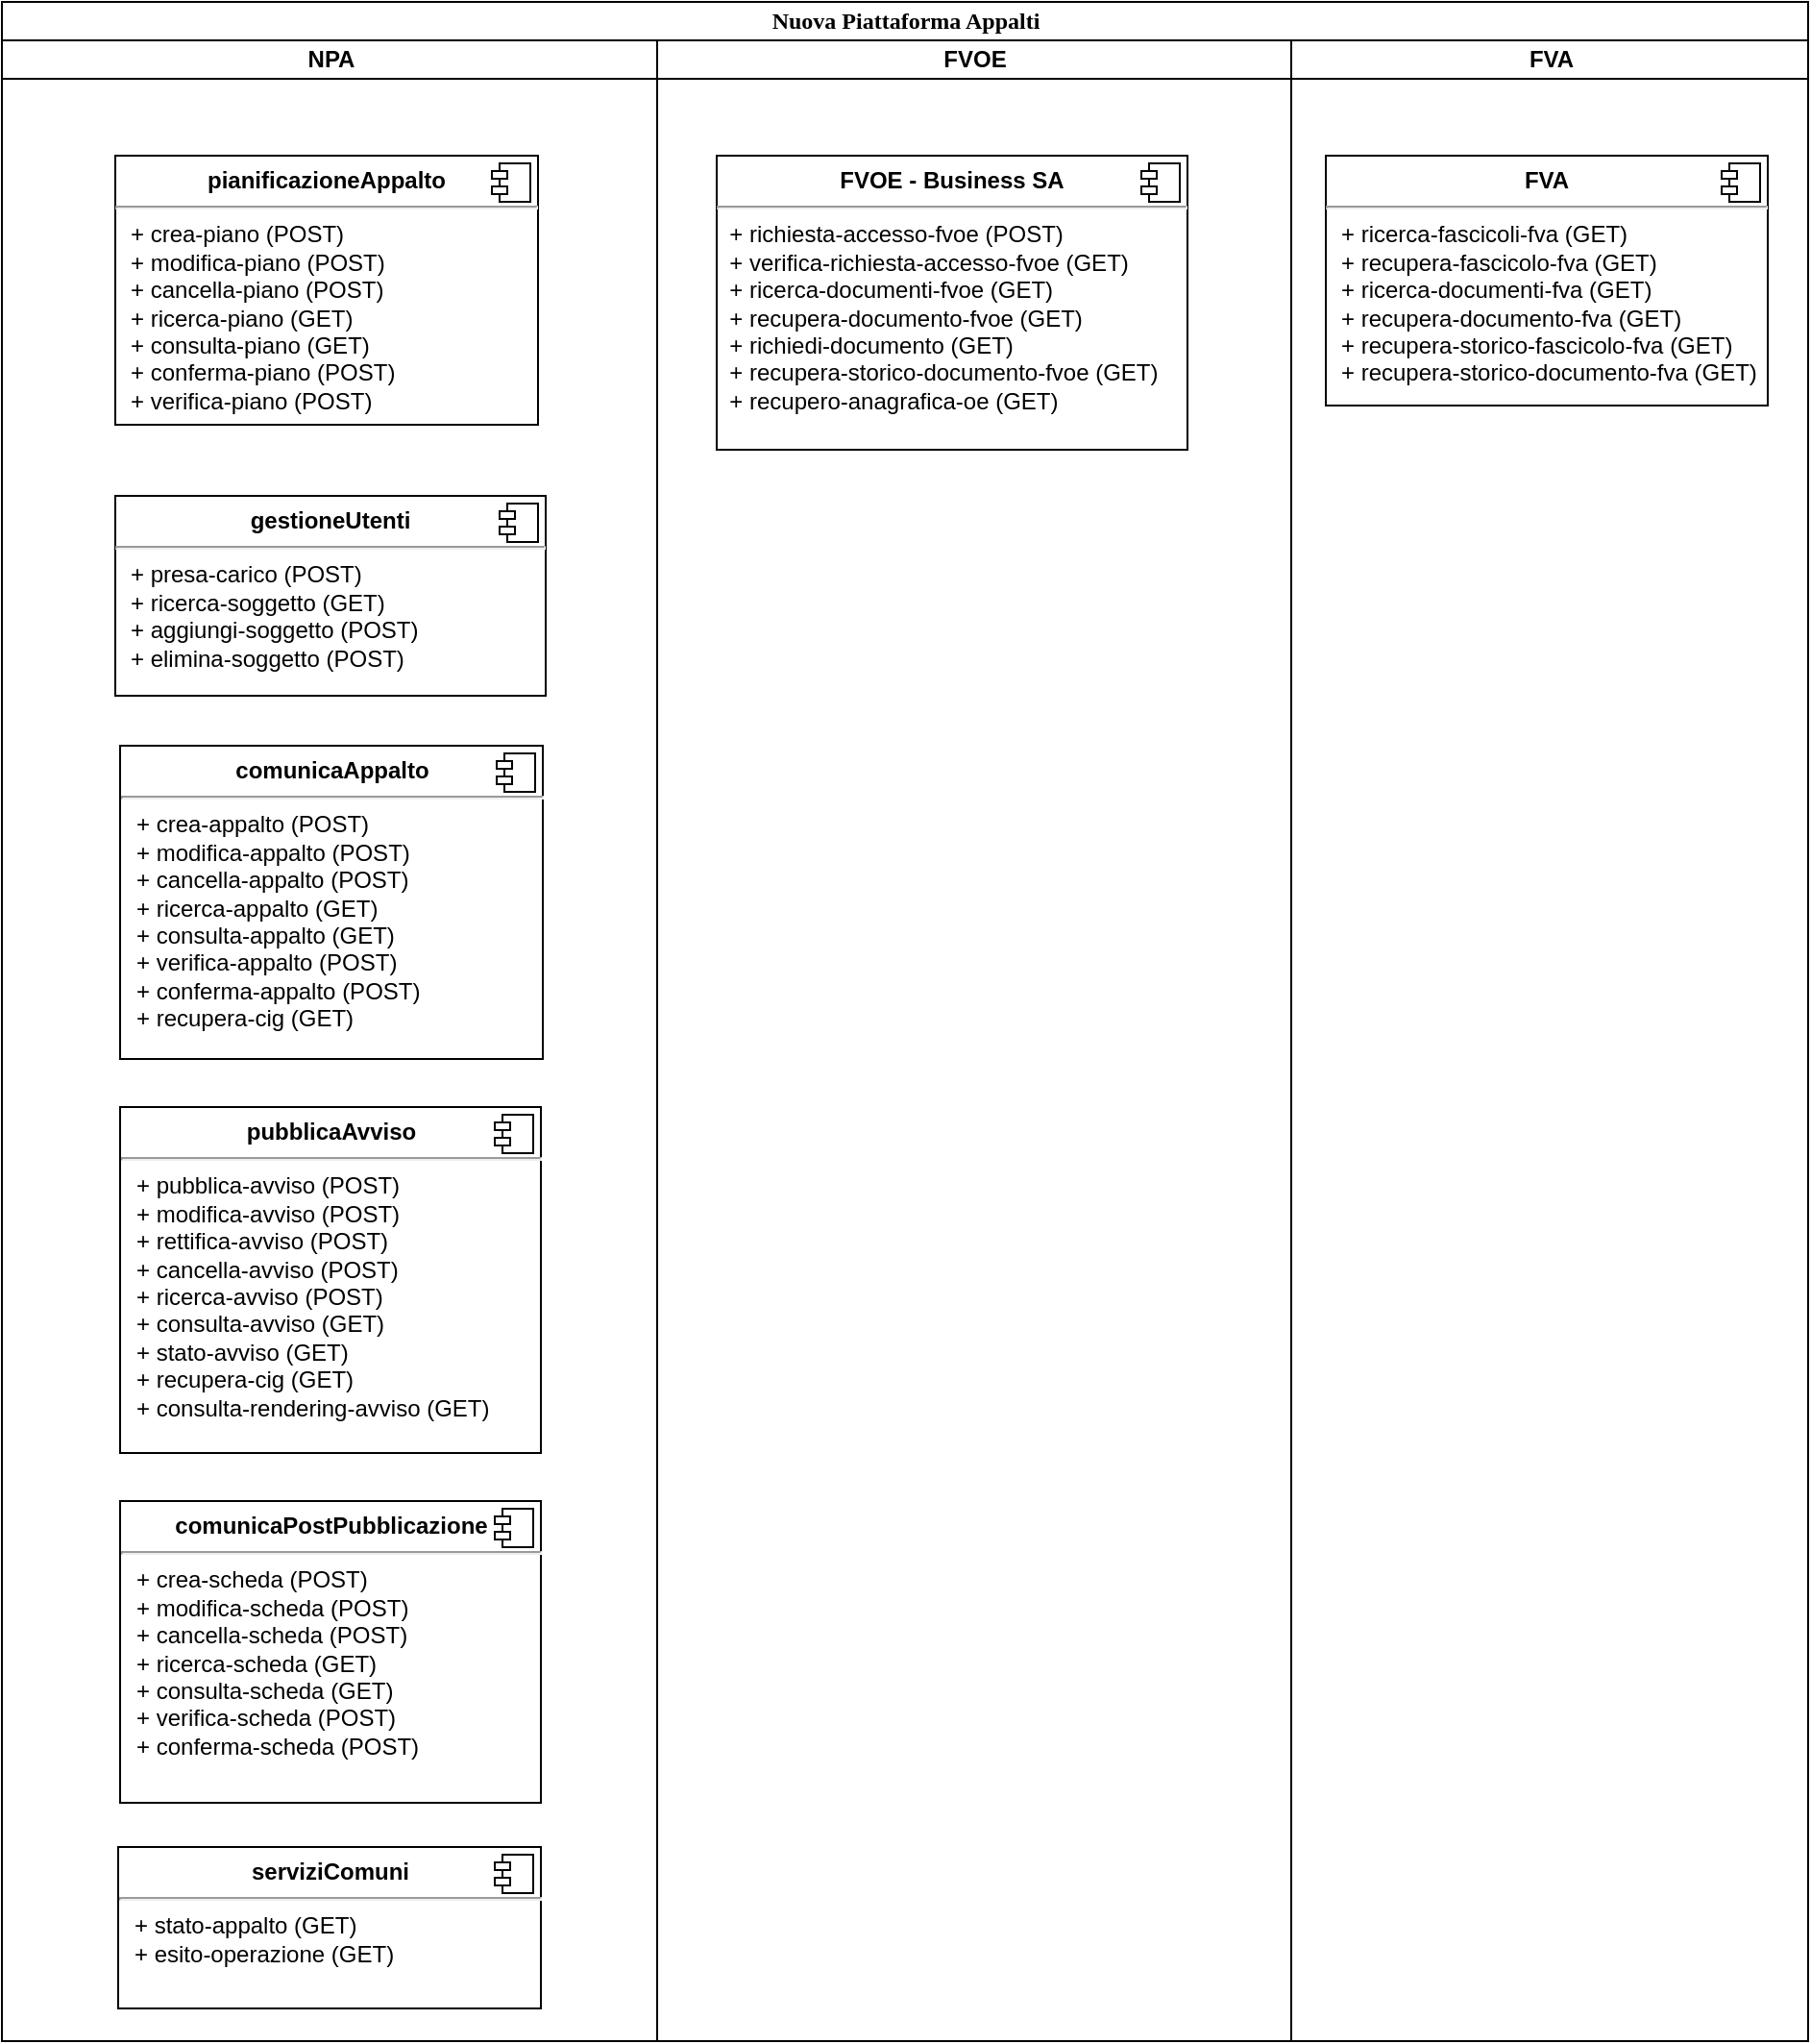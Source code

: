<mxfile version="20.8.10" type="device"><diagram name="Diagramma di contesto servizi esposti" id="V3p7Cl0ZjlEBznZd9UlH"><mxGraphModel dx="1784" dy="611" grid="0" gridSize="10" guides="1" tooltips="1" connect="1" arrows="1" fold="1" page="1" pageScale="1" pageWidth="850" pageHeight="1100" math="0" shadow="0"><root><mxCell id="0"/><mxCell id="1" parent="0"/><mxCell id="JInAWHll1wEWlAwUuyvf-1" value="Nuova Piattaforma Appalti" style="swimlane;html=1;childLayout=stackLayout;startSize=20;rounded=0;shadow=0;comic=0;labelBackgroundColor=none;strokeWidth=1;fontFamily=Verdana;fontSize=12;align=center;" parent="1" vertex="1"><mxGeometry x="-393" y="31" width="940" height="1061" as="geometry"><mxRectangle x="-360" y="140" width="70" height="30" as="alternateBounds"/></mxGeometry></mxCell><mxCell id="JInAWHll1wEWlAwUuyvf-2" value="NPA" style="swimlane;html=1;startSize=20;strokeColor=#000000;" parent="JInAWHll1wEWlAwUuyvf-1" vertex="1"><mxGeometry y="20" width="341" height="1041" as="geometry"><mxRectangle y="20" width="40" height="1114" as="alternateBounds"/></mxGeometry></mxCell><mxCell id="JInAWHll1wEWlAwUuyvf-3" value="&lt;p style=&quot;margin:0px;margin-top:6px;text-align:center;&quot;&gt;&lt;b&gt;comunicaAppalto&lt;/b&gt;&lt;/p&gt;&lt;hr&gt;&lt;p style=&quot;margin:0px;margin-left:8px;&quot;&gt;+ crea-appalto (POST)&lt;/p&gt;&lt;p style=&quot;margin:0px;margin-left:8px;&quot;&gt;+ modifica-appalto (POST)&lt;/p&gt;&lt;p style=&quot;margin:0px;margin-left:8px;&quot;&gt;+ cancella-appalto (POST)&lt;/p&gt;&lt;p style=&quot;margin:0px;margin-left:8px;&quot;&gt;+ ricerca-appalto (GET)&lt;br&gt;+ consulta-appalto (GET)&lt;/p&gt;&lt;p style=&quot;margin:0px;margin-left:8px;&quot;&gt;+ verifica-appalto (POST)&lt;/p&gt;&lt;p style=&quot;margin: 0px 0px 0px 8px;&quot;&gt;+ conferma-appalto (POST)&lt;/p&gt;&lt;p style=&quot;margin: 0px 0px 0px 8px;&quot;&gt;+ recupera-cig (GET)&lt;/p&gt;&lt;p style=&quot;margin:0px;margin-left:8px;&quot;&gt;&lt;br&gt;&lt;/p&gt;" style="align=left;overflow=fill;html=1;dropTarget=0;" parent="JInAWHll1wEWlAwUuyvf-2" vertex="1"><mxGeometry x="61.5" y="367" width="220" height="163" as="geometry"/></mxCell><mxCell id="JInAWHll1wEWlAwUuyvf-4" value="" style="shape=component;jettyWidth=8;jettyHeight=4;" parent="JInAWHll1wEWlAwUuyvf-3" vertex="1"><mxGeometry x="1" width="20" height="20" relative="1" as="geometry"><mxPoint x="-24" y="4" as="offset"/></mxGeometry></mxCell><mxCell id="JInAWHll1wEWlAwUuyvf-5" value="&lt;p style=&quot;margin:0px;margin-top:6px;text-align:center;&quot;&gt;&lt;b&gt;comunicaPostPubblicazione&lt;/b&gt;&lt;/p&gt;&lt;hr&gt;&lt;p style=&quot;border-color: var(--border-color); margin: 0px 0px 0px 8px;&quot;&gt;+ crea-scheda (POST)&lt;/p&gt;&lt;p style=&quot;border-color: var(--border-color); margin: 0px 0px 0px 8px;&quot;&gt;+ modifica-scheda (POST)&lt;/p&gt;&lt;p style=&quot;border-color: var(--border-color); margin: 0px 0px 0px 8px;&quot;&gt;+ cancella-scheda (POST)&lt;/p&gt;&lt;p style=&quot;border-color: var(--border-color); margin: 0px 0px 0px 8px;&quot;&gt;+ ricerca-scheda (GET)&lt;br style=&quot;border-color: var(--border-color);&quot;&gt;+ consulta-scheda (GET)&lt;/p&gt;&lt;p style=&quot;border-color: var(--border-color); margin: 0px 0px 0px 8px;&quot;&gt;&lt;span style=&quot;background-color: initial;&quot;&gt;+ verifica-scheda (POST)&lt;/span&gt;&lt;br&gt;&lt;/p&gt;&lt;p style=&quot;border-color: var(--border-color); margin: 0px 0px 0px 8px;&quot;&gt;+ conferma-scheda (POST)&lt;/p&gt;&lt;p style=&quot;border-color: var(--border-color); margin: 0px 0px 0px 8px;&quot;&gt;&lt;br&gt;&lt;/p&gt;" style="align=left;overflow=fill;html=1;dropTarget=0;" parent="JInAWHll1wEWlAwUuyvf-2" vertex="1"><mxGeometry x="61.5" y="760" width="219" height="157" as="geometry"/></mxCell><mxCell id="JInAWHll1wEWlAwUuyvf-6" value="" style="shape=component;jettyWidth=8;jettyHeight=4;" parent="JInAWHll1wEWlAwUuyvf-5" vertex="1"><mxGeometry x="1" width="20" height="20" relative="1" as="geometry"><mxPoint x="-24" y="4" as="offset"/></mxGeometry></mxCell><mxCell id="JInAWHll1wEWlAwUuyvf-7" value="&lt;p style=&quot;margin:0px;margin-top:6px;text-align:center;&quot;&gt;&lt;b&gt;pianificazioneAppalto&lt;/b&gt;&lt;/p&gt;&lt;hr&gt;&lt;p style=&quot;border-color: var(--border-color); margin: 0px 0px 0px 8px;&quot;&gt;+ crea-piano (POST)&lt;/p&gt;&lt;p style=&quot;border-color: var(--border-color); margin: 0px 0px 0px 8px;&quot;&gt;+ modifica-piano (POST)&lt;/p&gt;&lt;p style=&quot;border-color: var(--border-color); margin: 0px 0px 0px 8px;&quot;&gt;+ cancella-piano (POST)&lt;/p&gt;&lt;p style=&quot;border-color: var(--border-color); margin: 0px 0px 0px 8px;&quot;&gt;+ ricerca-piano (GET)&lt;br style=&quot;border-color: var(--border-color);&quot;&gt;+ consulta-piano (GET)&lt;/p&gt;&lt;p style=&quot;border-color: var(--border-color); margin: 0px 0px 0px 8px;&quot;&gt;+ conferma-piano (POST)&lt;br style=&quot;border-color: var(--border-color);&quot;&gt;&lt;/p&gt;&lt;p style=&quot;border-color: var(--border-color); margin: 0px 0px 0px 8px;&quot;&gt;+ verifica-piano (POST)&lt;/p&gt;&lt;p style=&quot;border-color: var(--border-color); margin: 0px 0px 0px 8px;&quot;&gt;&lt;br&gt;&lt;/p&gt;&lt;p style=&quot;border-color: var(--border-color); margin: 0px 0px 0px 8px;&quot;&gt;&lt;br style=&quot;border-color: var(--border-color);&quot;&gt;&lt;/p&gt;" style="align=left;overflow=fill;html=1;dropTarget=0;" parent="JInAWHll1wEWlAwUuyvf-2" vertex="1"><mxGeometry x="59" y="60" width="220" height="140" as="geometry"/></mxCell><mxCell id="JInAWHll1wEWlAwUuyvf-8" value="" style="shape=component;jettyWidth=8;jettyHeight=4;" parent="JInAWHll1wEWlAwUuyvf-7" vertex="1"><mxGeometry x="1" width="20" height="20" relative="1" as="geometry"><mxPoint x="-24" y="4" as="offset"/></mxGeometry></mxCell><mxCell id="JInAWHll1wEWlAwUuyvf-9" value="&lt;p style=&quot;margin:0px;margin-top:6px;text-align:center;&quot;&gt;&lt;b&gt;pubblicaAvviso&lt;/b&gt;&lt;/p&gt;&lt;hr&gt;&lt;p style=&quot;border-color: var(--border-color); margin: 0px 0px 0px 8px;&quot;&gt;&lt;span style=&quot;background-color: initial;&quot;&gt;+ pubblica-avviso (POST)&lt;/span&gt;&lt;/p&gt;&lt;p style=&quot;border-color: var(--border-color); margin: 0px 0px 0px 8px;&quot;&gt;&lt;font style=&quot;border-color: var(--border-color); background-color: rgb(255, 255, 255);&quot;&gt;+ modifica-avviso (POST)&lt;/font&gt;&lt;/p&gt;&lt;p style=&quot;border-color: var(--border-color); margin: 0px 0px 0px 8px;&quot;&gt;&lt;font style=&quot;border-color: var(--border-color); background-color: rgb(255, 255, 255);&quot;&gt;+ rettifica-avviso (POST)&lt;/font&gt;&lt;/p&gt;&lt;p style=&quot;border-color: var(--border-color); margin: 0px 0px 0px 8px;&quot;&gt;&lt;font style=&quot;border-color: var(--border-color); background-color: rgb(255, 255, 255);&quot;&gt;+ cancella-avviso (POST)&lt;/font&gt;&lt;/p&gt;&lt;p style=&quot;border-color: var(--border-color); margin: 0px 0px 0px 8px;&quot;&gt;+ ricerca-avviso (POST)&lt;br style=&quot;border-color: var(--border-color);&quot;&gt;&lt;/p&gt;&lt;p style=&quot;border-color: var(--border-color); margin: 0px 0px 0px 8px;&quot;&gt;+ consulta-avviso (GET)&lt;/p&gt;&lt;p style=&quot;border-color: var(--border-color); margin: 0px 0px 0px 8px;&quot;&gt;+ stato-avviso (GET)&lt;/p&gt;&lt;p style=&quot;border-color: var(--border-color); margin: 0px 0px 0px 8px;&quot;&gt;+ recupera-cig (GET)&lt;br&gt;&lt;/p&gt;&lt;p style=&quot;border-color: var(--border-color); margin: 0px 0px 0px 8px;&quot;&gt;+ consulta-rendering-avviso (GET)&lt;/p&gt;" style="align=left;overflow=fill;html=1;dropTarget=0;" parent="JInAWHll1wEWlAwUuyvf-2" vertex="1"><mxGeometry x="61.5" y="555" width="219" height="180" as="geometry"/></mxCell><mxCell id="JInAWHll1wEWlAwUuyvf-10" value="" style="shape=component;jettyWidth=8;jettyHeight=4;" parent="JInAWHll1wEWlAwUuyvf-9" vertex="1"><mxGeometry x="1" width="20" height="20" relative="1" as="geometry"><mxPoint x="-24" y="4" as="offset"/></mxGeometry></mxCell><mxCell id="JInAWHll1wEWlAwUuyvf-11" value="&lt;p style=&quot;margin:0px;margin-top:6px;text-align:center;&quot;&gt;&lt;b&gt;serviziComuni&lt;/b&gt;&lt;/p&gt;&lt;hr&gt;&lt;p style=&quot;border-color: var(--border-color); margin: 0px 0px 0px 8px;&quot;&gt;&lt;span style=&quot;background-color: initial;&quot;&gt;+ stato-appalto (GET)&lt;/span&gt;&lt;br&gt;&lt;/p&gt;&lt;p style=&quot;border-color: var(--border-color); margin: 0px 0px 0px 8px;&quot;&gt;+ esito-operazione (GET)&lt;/p&gt;&lt;p style=&quot;border-color: var(--border-color); margin: 0px 0px 0px 8px;&quot;&gt;&lt;br&gt;&lt;/p&gt;&lt;p style=&quot;border-color: var(--border-color); margin: 0px 0px 0px 8px;&quot;&gt;&lt;br&gt;&lt;/p&gt;&lt;p style=&quot;border-color: var(--border-color); margin: 0px 0px 0px 8px;&quot;&gt;&lt;br style=&quot;border-color: var(--border-color);&quot;&gt;&lt;/p&gt;" style="align=left;overflow=fill;html=1;dropTarget=0;" parent="JInAWHll1wEWlAwUuyvf-2" vertex="1"><mxGeometry x="60.5" y="940" width="220" height="84" as="geometry"/></mxCell><mxCell id="JInAWHll1wEWlAwUuyvf-12" value="" style="shape=component;jettyWidth=8;jettyHeight=4;" parent="JInAWHll1wEWlAwUuyvf-11" vertex="1"><mxGeometry x="1" width="20" height="20" relative="1" as="geometry"><mxPoint x="-24" y="4" as="offset"/></mxGeometry></mxCell><mxCell id="JInAWHll1wEWlAwUuyvf-13" value="&lt;p style=&quot;margin:0px;margin-top:6px;text-align:center;&quot;&gt;&lt;b&gt;gestioneUtenti&lt;/b&gt;&lt;br&gt;&lt;/p&gt;&lt;hr&gt;&lt;p style=&quot;border-color: var(--border-color); margin: 0px 0px 0px 8px;&quot;&gt;&lt;span style=&quot;background-color: initial;&quot;&gt;+ presa-carico (POST)&lt;/span&gt;&lt;br&gt;&lt;/p&gt;&lt;p style=&quot;border-color: var(--border-color); margin: 0px 0px 0px 8px;&quot;&gt;+ ricerca-soggetto (GET)&lt;/p&gt;&lt;p style=&quot;border-color: var(--border-color); margin: 0px 0px 0px 8px;&quot;&gt;+&amp;nbsp;aggiungi-soggetto (POST)&lt;/p&gt;&lt;p style=&quot;border-color: var(--border-color); margin: 0px 0px 0px 8px;&quot;&gt;+ elimina-soggetto (&lt;span style=&quot;background-color: initial;&quot;&gt;POST)&lt;/span&gt;&lt;/p&gt;&lt;p style=&quot;border-color: var(--border-color); margin: 0px 0px 0px 8px;&quot;&gt;&lt;br style=&quot;border-color: var(--border-color);&quot;&gt;&lt;/p&gt;" style="align=left;overflow=fill;html=1;dropTarget=0;" parent="JInAWHll1wEWlAwUuyvf-2" vertex="1"><mxGeometry x="59" y="237" width="224" height="104" as="geometry"/></mxCell><mxCell id="JInAWHll1wEWlAwUuyvf-14" value="" style="shape=component;jettyWidth=8;jettyHeight=4;" parent="JInAWHll1wEWlAwUuyvf-13" vertex="1"><mxGeometry x="1" width="20" height="20" relative="1" as="geometry"><mxPoint x="-24" y="4" as="offset"/></mxGeometry></mxCell><mxCell id="JInAWHll1wEWlAwUuyvf-15" value="FVOE" style="swimlane;html=1;startSize=20;" parent="JInAWHll1wEWlAwUuyvf-1" vertex="1"><mxGeometry x="341" y="20" width="330" height="1041" as="geometry"><mxRectangle x="341" y="20" width="40" height="1114" as="alternateBounds"/></mxGeometry></mxCell><mxCell id="JInAWHll1wEWlAwUuyvf-16" value="&lt;p style=&quot;margin:0px;margin-top:6px;text-align:center;&quot;&gt;&lt;b&gt;FVOE - Business SA&lt;/b&gt;&lt;/p&gt;&lt;hr&gt;&amp;nbsp; +&amp;nbsp;&lt;span style=&quot;background-color: initial;&quot;&gt;richiesta-accesso-fvoe (POST)&lt;br&gt;&amp;nbsp; + verifica-richiesta-accesso-fvoe (GET)&lt;br&gt;&lt;/span&gt;&lt;span style=&quot;background-color: initial;&quot;&gt;&amp;nbsp; + ricerca-documenti-fvoe (GET)&lt;br&gt;&lt;/span&gt;&amp;nbsp; +&amp;nbsp;&lt;span style=&quot;background-color: initial;&quot;&gt;recupera-documento-fvoe (GET)&lt;br&gt;&lt;/span&gt;&amp;nbsp; +&amp;nbsp;&lt;span style=&quot;background-color: initial;&quot;&gt;richiedi-documento (GET)&lt;/span&gt;&lt;span style=&quot;background-color: initial;&quot;&gt;&lt;br&gt;&lt;/span&gt;&amp;nbsp; +&amp;nbsp;&lt;span style=&quot;background-color: initial;&quot;&gt;recupera-storico-documento-fvoe (GET)&lt;/span&gt;&lt;br&gt;&amp;nbsp; +&amp;nbsp;&lt;span style=&quot;background-color: initial;&quot;&gt;recupero-anagrafica-oe (GET)&lt;/span&gt;&lt;br&gt;&lt;div&gt;&lt;span style=&quot;border-color: var(--border-color); background-color: rgb(204, 255, 153);&quot;&gt;&lt;br&gt;&lt;/span&gt;&lt;/div&gt;" style="align=left;overflow=fill;html=1;dropTarget=0;" parent="JInAWHll1wEWlAwUuyvf-15" vertex="1"><mxGeometry x="31" y="60" width="245" height="153" as="geometry"/></mxCell><mxCell id="JInAWHll1wEWlAwUuyvf-17" value="" style="shape=component;jettyWidth=8;jettyHeight=4;" parent="JInAWHll1wEWlAwUuyvf-16" vertex="1"><mxGeometry x="1" width="20" height="20" relative="1" as="geometry"><mxPoint x="-24" y="4" as="offset"/></mxGeometry></mxCell><mxCell id="JInAWHll1wEWlAwUuyvf-18" value="FVA" style="swimlane;html=1;startSize=20;" parent="JInAWHll1wEWlAwUuyvf-1" vertex="1"><mxGeometry x="671" y="20" width="269" height="1041" as="geometry"/></mxCell><mxCell id="JInAWHll1wEWlAwUuyvf-19" value="&lt;p style=&quot;margin:0px;margin-top:6px;text-align:center;&quot;&gt;&lt;b&gt;FVA&lt;/b&gt;&lt;/p&gt;&lt;hr&gt;&lt;p style=&quot;border-color: var(--border-color); margin: 0px 0px 0px 8px;&quot;&gt;&lt;span style=&quot;background-color: initial;&quot;&gt;+ ricerca-fascicoli-fva (GET)&lt;/span&gt;&lt;br&gt;&lt;/p&gt;&lt;p style=&quot;border-color: var(--border-color); margin: 0px 0px 0px 8px;&quot;&gt;+ recupera-fascicolo-fva (GET)&lt;/p&gt;&lt;p style=&quot;border-color: var(--border-color); margin: 0px 0px 0px 8px;&quot;&gt;+ ricerca-documenti-fva (GET)&lt;/p&gt;&lt;p style=&quot;border-color: var(--border-color); margin: 0px 0px 0px 8px;&quot;&gt;+ recupera-documento-fva (GET)&lt;/p&gt;&lt;p style=&quot;border-color: var(--border-color); margin: 0px 0px 0px 8px;&quot;&gt;+ recupera-storico-fascicolo-fva (GET)&lt;/p&gt;&lt;p style=&quot;border-color: var(--border-color); margin: 0px 0px 0px 8px;&quot;&gt;+ recupera-storico-documento-fva (GET)&lt;/p&gt;&lt;p style=&quot;border-color: var(--border-color); margin: 0px 0px 0px 8px;&quot;&gt;&lt;br style=&quot;border-color: var(--border-color);&quot;&gt;&lt;/p&gt;" style="align=left;overflow=fill;html=1;dropTarget=0;" parent="JInAWHll1wEWlAwUuyvf-18" vertex="1"><mxGeometry x="18" y="60" width="230" height="130" as="geometry"/></mxCell><mxCell id="JInAWHll1wEWlAwUuyvf-20" value="" style="shape=component;jettyWidth=8;jettyHeight=4;" parent="JInAWHll1wEWlAwUuyvf-19" vertex="1"><mxGeometry x="1" width="20" height="20" relative="1" as="geometry"><mxPoint x="-24" y="4" as="offset"/></mxGeometry></mxCell></root></mxGraphModel></diagram></mxfile>